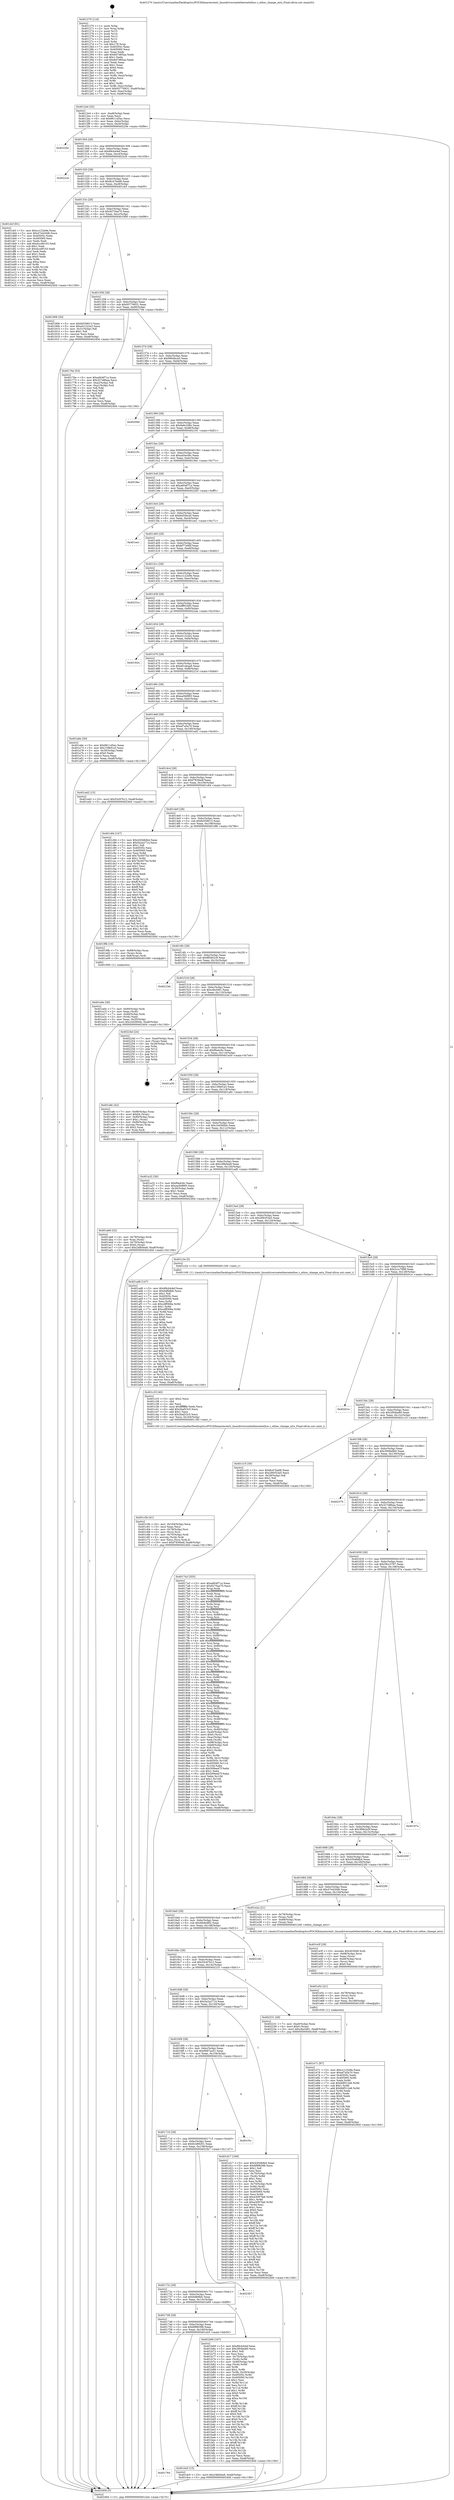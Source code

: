 digraph "0x401270" {
  label = "0x401270 (/mnt/c/Users/mathe/Desktop/tcc/POCII/binaries/extr_linuxdriversnetethernetethoc.c_ethoc_change_mtu_Final-ollvm.out::main(0))"
  labelloc = "t"
  node[shape=record]

  Entry [label="",width=0.3,height=0.3,shape=circle,fillcolor=black,style=filled]
  "0x4012e4" [label="{
     0x4012e4 [32]\l
     | [instrs]\l
     &nbsp;&nbsp;0x4012e4 \<+6\>: mov -0xa8(%rbp),%eax\l
     &nbsp;&nbsp;0x4012ea \<+2\>: mov %eax,%ecx\l
     &nbsp;&nbsp;0x4012ec \<+6\>: sub $0x8611d5ac,%ecx\l
     &nbsp;&nbsp;0x4012f2 \<+6\>: mov %eax,-0xbc(%rbp)\l
     &nbsp;&nbsp;0x4012f8 \<+6\>: mov %ecx,-0xc0(%rbp)\l
     &nbsp;&nbsp;0x4012fe \<+6\>: je 000000000040220e \<main+0xf9e\>\l
  }"]
  "0x40220e" [label="{
     0x40220e\l
  }", style=dashed]
  "0x401304" [label="{
     0x401304 [28]\l
     | [instrs]\l
     &nbsp;&nbsp;0x401304 \<+5\>: jmp 0000000000401309 \<main+0x99\>\l
     &nbsp;&nbsp;0x401309 \<+6\>: mov -0xbc(%rbp),%eax\l
     &nbsp;&nbsp;0x40130f \<+5\>: sub $0x89cb44ef,%eax\l
     &nbsp;&nbsp;0x401314 \<+6\>: mov %eax,-0xc4(%rbp)\l
     &nbsp;&nbsp;0x40131a \<+6\>: je 00000000004022cb \<main+0x105b\>\l
  }"]
  Exit [label="",width=0.3,height=0.3,shape=circle,fillcolor=black,style=filled,peripheries=2]
  "0x4022cb" [label="{
     0x4022cb\l
  }", style=dashed]
  "0x401320" [label="{
     0x401320 [28]\l
     | [instrs]\l
     &nbsp;&nbsp;0x401320 \<+5\>: jmp 0000000000401325 \<main+0xb5\>\l
     &nbsp;&nbsp;0x401325 \<+6\>: mov -0xbc(%rbp),%eax\l
     &nbsp;&nbsp;0x40132b \<+5\>: sub $0x8c47bdd6,%eax\l
     &nbsp;&nbsp;0x401330 \<+6\>: mov %eax,-0xc8(%rbp)\l
     &nbsp;&nbsp;0x401336 \<+6\>: je 0000000000401dcf \<main+0xb5f\>\l
  }"]
  "0x401e71" [label="{
     0x401e71 [97]\l
     | [instrs]\l
     &nbsp;&nbsp;0x401e71 \<+5\>: mov $0xcc122e9e,%eax\l
     &nbsp;&nbsp;0x401e76 \<+5\>: mov $0xef7a5a70,%esi\l
     &nbsp;&nbsp;0x401e7b \<+7\>: mov 0x40505c,%edx\l
     &nbsp;&nbsp;0x401e82 \<+8\>: mov 0x405060,%r8d\l
     &nbsp;&nbsp;0x401e8a \<+3\>: mov %edx,%r9d\l
     &nbsp;&nbsp;0x401e8d \<+7\>: sub $0x8df512e8,%r9d\l
     &nbsp;&nbsp;0x401e94 \<+4\>: sub $0x1,%r9d\l
     &nbsp;&nbsp;0x401e98 \<+7\>: add $0x8df512e8,%r9d\l
     &nbsp;&nbsp;0x401e9f \<+4\>: imul %r9d,%edx\l
     &nbsp;&nbsp;0x401ea3 \<+3\>: and $0x1,%edx\l
     &nbsp;&nbsp;0x401ea6 \<+3\>: cmp $0x0,%edx\l
     &nbsp;&nbsp;0x401ea9 \<+4\>: sete %r10b\l
     &nbsp;&nbsp;0x401ead \<+4\>: cmp $0xa,%r8d\l
     &nbsp;&nbsp;0x401eb1 \<+4\>: setl %r11b\l
     &nbsp;&nbsp;0x401eb5 \<+3\>: mov %r10b,%bl\l
     &nbsp;&nbsp;0x401eb8 \<+3\>: and %r11b,%bl\l
     &nbsp;&nbsp;0x401ebb \<+3\>: xor %r11b,%r10b\l
     &nbsp;&nbsp;0x401ebe \<+3\>: or %r10b,%bl\l
     &nbsp;&nbsp;0x401ec1 \<+3\>: test $0x1,%bl\l
     &nbsp;&nbsp;0x401ec4 \<+3\>: cmovne %esi,%eax\l
     &nbsp;&nbsp;0x401ec7 \<+6\>: mov %eax,-0xa8(%rbp)\l
     &nbsp;&nbsp;0x401ecd \<+5\>: jmp 000000000040240d \<main+0x119d\>\l
  }"]
  "0x401dcf" [label="{
     0x401dcf [91]\l
     | [instrs]\l
     &nbsp;&nbsp;0x401dcf \<+5\>: mov $0xcc122e9e,%eax\l
     &nbsp;&nbsp;0x401dd4 \<+5\>: mov $0x47e420db,%ecx\l
     &nbsp;&nbsp;0x401dd9 \<+7\>: mov 0x40505c,%edx\l
     &nbsp;&nbsp;0x401de0 \<+7\>: mov 0x405060,%esi\l
     &nbsp;&nbsp;0x401de7 \<+2\>: mov %edx,%edi\l
     &nbsp;&nbsp;0x401de9 \<+6\>: add $0x4ccd9103,%edi\l
     &nbsp;&nbsp;0x401def \<+3\>: sub $0x1,%edi\l
     &nbsp;&nbsp;0x401df2 \<+6\>: sub $0x4ccd9103,%edi\l
     &nbsp;&nbsp;0x401df8 \<+3\>: imul %edi,%edx\l
     &nbsp;&nbsp;0x401dfb \<+3\>: and $0x1,%edx\l
     &nbsp;&nbsp;0x401dfe \<+3\>: cmp $0x0,%edx\l
     &nbsp;&nbsp;0x401e01 \<+4\>: sete %r8b\l
     &nbsp;&nbsp;0x401e05 \<+3\>: cmp $0xa,%esi\l
     &nbsp;&nbsp;0x401e08 \<+4\>: setl %r9b\l
     &nbsp;&nbsp;0x401e0c \<+3\>: mov %r8b,%r10b\l
     &nbsp;&nbsp;0x401e0f \<+3\>: and %r9b,%r10b\l
     &nbsp;&nbsp;0x401e12 \<+3\>: xor %r9b,%r8b\l
     &nbsp;&nbsp;0x401e15 \<+3\>: or %r8b,%r10b\l
     &nbsp;&nbsp;0x401e18 \<+4\>: test $0x1,%r10b\l
     &nbsp;&nbsp;0x401e1c \<+3\>: cmovne %ecx,%eax\l
     &nbsp;&nbsp;0x401e1f \<+6\>: mov %eax,-0xa8(%rbp)\l
     &nbsp;&nbsp;0x401e25 \<+5\>: jmp 000000000040240d \<main+0x119d\>\l
  }"]
  "0x40133c" [label="{
     0x40133c [28]\l
     | [instrs]\l
     &nbsp;&nbsp;0x40133c \<+5\>: jmp 0000000000401341 \<main+0xd1\>\l
     &nbsp;&nbsp;0x401341 \<+6\>: mov -0xbc(%rbp),%eax\l
     &nbsp;&nbsp;0x401347 \<+5\>: sub $0x9270aa70,%eax\l
     &nbsp;&nbsp;0x40134c \<+6\>: mov %eax,-0xcc(%rbp)\l
     &nbsp;&nbsp;0x401352 \<+6\>: je 0000000000401906 \<main+0x696\>\l
  }"]
  "0x401e5c" [label="{
     0x401e5c [21]\l
     | [instrs]\l
     &nbsp;&nbsp;0x401e5c \<+4\>: mov -0x78(%rbp),%rcx\l
     &nbsp;&nbsp;0x401e60 \<+3\>: mov (%rcx),%rcx\l
     &nbsp;&nbsp;0x401e63 \<+3\>: mov %rcx,%rdi\l
     &nbsp;&nbsp;0x401e66 \<+6\>: mov %eax,-0x168(%rbp)\l
     &nbsp;&nbsp;0x401e6c \<+5\>: call 0000000000401030 \<free@plt\>\l
     | [calls]\l
     &nbsp;&nbsp;0x401030 \{1\} (unknown)\l
  }"]
  "0x401906" [label="{
     0x401906 [30]\l
     | [instrs]\l
     &nbsp;&nbsp;0x401906 \<+5\>: mov $0xfe559013,%eax\l
     &nbsp;&nbsp;0x40190b \<+5\>: mov $0xe41222e2,%ecx\l
     &nbsp;&nbsp;0x401910 \<+3\>: mov -0x31(%rbp),%dl\l
     &nbsp;&nbsp;0x401913 \<+3\>: test $0x1,%dl\l
     &nbsp;&nbsp;0x401916 \<+3\>: cmovne %ecx,%eax\l
     &nbsp;&nbsp;0x401919 \<+6\>: mov %eax,-0xa8(%rbp)\l
     &nbsp;&nbsp;0x40191f \<+5\>: jmp 000000000040240d \<main+0x119d\>\l
  }"]
  "0x401358" [label="{
     0x401358 [28]\l
     | [instrs]\l
     &nbsp;&nbsp;0x401358 \<+5\>: jmp 000000000040135d \<main+0xed\>\l
     &nbsp;&nbsp;0x40135d \<+6\>: mov -0xbc(%rbp),%eax\l
     &nbsp;&nbsp;0x401363 \<+5\>: sub $0x93776931,%eax\l
     &nbsp;&nbsp;0x401368 \<+6\>: mov %eax,-0xd0(%rbp)\l
     &nbsp;&nbsp;0x40136e \<+6\>: je 000000000040176e \<main+0x4fe\>\l
  }"]
  "0x401e3f" [label="{
     0x401e3f [29]\l
     | [instrs]\l
     &nbsp;&nbsp;0x401e3f \<+10\>: movabs $0x4030d6,%rdi\l
     &nbsp;&nbsp;0x401e49 \<+4\>: mov -0x68(%rbp),%rcx\l
     &nbsp;&nbsp;0x401e4d \<+2\>: mov %eax,(%rcx)\l
     &nbsp;&nbsp;0x401e4f \<+4\>: mov -0x68(%rbp),%rcx\l
     &nbsp;&nbsp;0x401e53 \<+2\>: mov (%rcx),%esi\l
     &nbsp;&nbsp;0x401e55 \<+2\>: mov $0x0,%al\l
     &nbsp;&nbsp;0x401e57 \<+5\>: call 0000000000401040 \<printf@plt\>\l
     | [calls]\l
     &nbsp;&nbsp;0x401040 \{1\} (unknown)\l
  }"]
  "0x40176e" [label="{
     0x40176e [53]\l
     | [instrs]\l
     &nbsp;&nbsp;0x40176e \<+5\>: mov $0xa604f71a,%eax\l
     &nbsp;&nbsp;0x401773 \<+5\>: mov $0x327d8baa,%ecx\l
     &nbsp;&nbsp;0x401778 \<+6\>: mov -0xa2(%rbp),%dl\l
     &nbsp;&nbsp;0x40177e \<+7\>: mov -0xa1(%rbp),%sil\l
     &nbsp;&nbsp;0x401785 \<+3\>: mov %dl,%dil\l
     &nbsp;&nbsp;0x401788 \<+3\>: and %sil,%dil\l
     &nbsp;&nbsp;0x40178b \<+3\>: xor %sil,%dl\l
     &nbsp;&nbsp;0x40178e \<+3\>: or %dl,%dil\l
     &nbsp;&nbsp;0x401791 \<+4\>: test $0x1,%dil\l
     &nbsp;&nbsp;0x401795 \<+3\>: cmovne %ecx,%eax\l
     &nbsp;&nbsp;0x401798 \<+6\>: mov %eax,-0xa8(%rbp)\l
     &nbsp;&nbsp;0x40179e \<+5\>: jmp 000000000040240d \<main+0x119d\>\l
  }"]
  "0x401374" [label="{
     0x401374 [28]\l
     | [instrs]\l
     &nbsp;&nbsp;0x401374 \<+5\>: jmp 0000000000401379 \<main+0x109\>\l
     &nbsp;&nbsp;0x401379 \<+6\>: mov -0xbc(%rbp),%eax\l
     &nbsp;&nbsp;0x40137f \<+5\>: sub $0x9804bca5,%eax\l
     &nbsp;&nbsp;0x401384 \<+6\>: mov %eax,-0xd4(%rbp)\l
     &nbsp;&nbsp;0x40138a \<+6\>: je 000000000040209d \<main+0xe2d\>\l
  }"]
  "0x40240d" [label="{
     0x40240d [5]\l
     | [instrs]\l
     &nbsp;&nbsp;0x40240d \<+5\>: jmp 00000000004012e4 \<main+0x74\>\l
  }"]
  "0x401270" [label="{
     0x401270 [116]\l
     | [instrs]\l
     &nbsp;&nbsp;0x401270 \<+1\>: push %rbp\l
     &nbsp;&nbsp;0x401271 \<+3\>: mov %rsp,%rbp\l
     &nbsp;&nbsp;0x401274 \<+2\>: push %r15\l
     &nbsp;&nbsp;0x401276 \<+2\>: push %r14\l
     &nbsp;&nbsp;0x401278 \<+2\>: push %r13\l
     &nbsp;&nbsp;0x40127a \<+2\>: push %r12\l
     &nbsp;&nbsp;0x40127c \<+1\>: push %rbx\l
     &nbsp;&nbsp;0x40127d \<+7\>: sub $0x178,%rsp\l
     &nbsp;&nbsp;0x401284 \<+7\>: mov 0x40505c,%eax\l
     &nbsp;&nbsp;0x40128b \<+7\>: mov 0x405060,%ecx\l
     &nbsp;&nbsp;0x401292 \<+2\>: mov %eax,%edx\l
     &nbsp;&nbsp;0x401294 \<+6\>: add $0x6d7d85aa,%edx\l
     &nbsp;&nbsp;0x40129a \<+3\>: sub $0x1,%edx\l
     &nbsp;&nbsp;0x40129d \<+6\>: sub $0x6d7d85aa,%edx\l
     &nbsp;&nbsp;0x4012a3 \<+3\>: imul %edx,%eax\l
     &nbsp;&nbsp;0x4012a6 \<+3\>: and $0x1,%eax\l
     &nbsp;&nbsp;0x4012a9 \<+3\>: cmp $0x0,%eax\l
     &nbsp;&nbsp;0x4012ac \<+4\>: sete %r8b\l
     &nbsp;&nbsp;0x4012b0 \<+4\>: and $0x1,%r8b\l
     &nbsp;&nbsp;0x4012b4 \<+7\>: mov %r8b,-0xa2(%rbp)\l
     &nbsp;&nbsp;0x4012bb \<+3\>: cmp $0xa,%ecx\l
     &nbsp;&nbsp;0x4012be \<+4\>: setl %r8b\l
     &nbsp;&nbsp;0x4012c2 \<+4\>: and $0x1,%r8b\l
     &nbsp;&nbsp;0x4012c6 \<+7\>: mov %r8b,-0xa1(%rbp)\l
     &nbsp;&nbsp;0x4012cd \<+10\>: movl $0x93776931,-0xa8(%rbp)\l
     &nbsp;&nbsp;0x4012d7 \<+6\>: mov %edi,-0xac(%rbp)\l
     &nbsp;&nbsp;0x4012dd \<+7\>: mov %rsi,-0xb8(%rbp)\l
  }"]
  "0x401764" [label="{
     0x401764\l
  }", style=dashed]
  "0x40209d" [label="{
     0x40209d\l
  }", style=dashed]
  "0x401390" [label="{
     0x401390 [28]\l
     | [instrs]\l
     &nbsp;&nbsp;0x401390 \<+5\>: jmp 0000000000401395 \<main+0x125\>\l
     &nbsp;&nbsp;0x401395 \<+6\>: mov -0xbc(%rbp),%eax\l
     &nbsp;&nbsp;0x40139b \<+5\>: sub $0x9a6c206c,%eax\l
     &nbsp;&nbsp;0x4013a0 \<+6\>: mov %eax,-0xd8(%rbp)\l
     &nbsp;&nbsp;0x4013a6 \<+6\>: je 0000000000402191 \<main+0xf21\>\l
  }"]
  "0x401dc0" [label="{
     0x401dc0 [15]\l
     | [instrs]\l
     &nbsp;&nbsp;0x401dc0 \<+10\>: movl $0x24fb0ea9,-0xa8(%rbp)\l
     &nbsp;&nbsp;0x401dca \<+5\>: jmp 000000000040240d \<main+0x119d\>\l
  }"]
  "0x402191" [label="{
     0x402191\l
  }", style=dashed]
  "0x4013ac" [label="{
     0x4013ac [28]\l
     | [instrs]\l
     &nbsp;&nbsp;0x4013ac \<+5\>: jmp 00000000004013b1 \<main+0x141\>\l
     &nbsp;&nbsp;0x4013b1 \<+6\>: mov -0xbc(%rbp),%eax\l
     &nbsp;&nbsp;0x4013b7 \<+5\>: sub $0xa45ecf4c,%eax\l
     &nbsp;&nbsp;0x4013bc \<+6\>: mov %eax,-0xdc(%rbp)\l
     &nbsp;&nbsp;0x4013c2 \<+6\>: je 00000000004019ec \<main+0x77c\>\l
  }"]
  "0x401c5b" [label="{
     0x401c5b [41]\l
     | [instrs]\l
     &nbsp;&nbsp;0x401c5b \<+6\>: mov -0x164(%rbp),%ecx\l
     &nbsp;&nbsp;0x401c61 \<+3\>: imul %eax,%ecx\l
     &nbsp;&nbsp;0x401c64 \<+4\>: mov -0x78(%rbp),%rsi\l
     &nbsp;&nbsp;0x401c68 \<+3\>: mov (%rsi),%rsi\l
     &nbsp;&nbsp;0x401c6b \<+4\>: mov -0x70(%rbp),%rdi\l
     &nbsp;&nbsp;0x401c6f \<+3\>: movslq (%rdi),%rdi\l
     &nbsp;&nbsp;0x401c72 \<+3\>: mov %ecx,(%rsi,%rdi,4)\l
     &nbsp;&nbsp;0x401c75 \<+10\>: movl $0xf7839a4f,-0xa8(%rbp)\l
     &nbsp;&nbsp;0x401c7f \<+5\>: jmp 000000000040240d \<main+0x119d\>\l
  }"]
  "0x4019ec" [label="{
     0x4019ec\l
  }", style=dashed]
  "0x4013c8" [label="{
     0x4013c8 [28]\l
     | [instrs]\l
     &nbsp;&nbsp;0x4013c8 \<+5\>: jmp 00000000004013cd \<main+0x15d\>\l
     &nbsp;&nbsp;0x4013cd \<+6\>: mov -0xbc(%rbp),%eax\l
     &nbsp;&nbsp;0x4013d3 \<+5\>: sub $0xa604f71a,%eax\l
     &nbsp;&nbsp;0x4013d8 \<+6\>: mov %eax,-0xe0(%rbp)\l
     &nbsp;&nbsp;0x4013de \<+6\>: je 0000000000402265 \<main+0xff5\>\l
  }"]
  "0x401c33" [label="{
     0x401c33 [40]\l
     | [instrs]\l
     &nbsp;&nbsp;0x401c33 \<+5\>: mov $0x2,%ecx\l
     &nbsp;&nbsp;0x401c38 \<+1\>: cltd\l
     &nbsp;&nbsp;0x401c39 \<+2\>: idiv %ecx\l
     &nbsp;&nbsp;0x401c3b \<+6\>: imul $0xfffffffe,%edx,%ecx\l
     &nbsp;&nbsp;0x401c41 \<+6\>: add $0x2baf23c5,%ecx\l
     &nbsp;&nbsp;0x401c47 \<+3\>: add $0x1,%ecx\l
     &nbsp;&nbsp;0x401c4a \<+6\>: sub $0x2baf23c5,%ecx\l
     &nbsp;&nbsp;0x401c50 \<+6\>: mov %ecx,-0x164(%rbp)\l
     &nbsp;&nbsp;0x401c56 \<+5\>: call 0000000000401160 \<next_i\>\l
     | [calls]\l
     &nbsp;&nbsp;0x401160 \{1\} (/mnt/c/Users/mathe/Desktop/tcc/POCII/binaries/extr_linuxdriversnetethernetethoc.c_ethoc_change_mtu_Final-ollvm.out::next_i)\l
  }"]
  "0x402265" [label="{
     0x402265\l
  }", style=dashed]
  "0x4013e4" [label="{
     0x4013e4 [28]\l
     | [instrs]\l
     &nbsp;&nbsp;0x4013e4 \<+5\>: jmp 00000000004013e9 \<main+0x179\>\l
     &nbsp;&nbsp;0x4013e9 \<+6\>: mov -0xbc(%rbp),%eax\l
     &nbsp;&nbsp;0x4013ef \<+5\>: sub $0xba55bca5,%eax\l
     &nbsp;&nbsp;0x4013f4 \<+6\>: mov %eax,-0xe4(%rbp)\l
     &nbsp;&nbsp;0x4013fa \<+6\>: je 0000000000401ee1 \<main+0xc71\>\l
  }"]
  "0x401748" [label="{
     0x401748 [28]\l
     | [instrs]\l
     &nbsp;&nbsp;0x401748 \<+5\>: jmp 000000000040174d \<main+0x4dd\>\l
     &nbsp;&nbsp;0x40174d \<+6\>: mov -0xbc(%rbp),%eax\l
     &nbsp;&nbsp;0x401753 \<+5\>: sub $0x6f9f6398,%eax\l
     &nbsp;&nbsp;0x401758 \<+6\>: mov %eax,-0x160(%rbp)\l
     &nbsp;&nbsp;0x40175e \<+6\>: je 0000000000401dc0 \<main+0xb50\>\l
  }"]
  "0x401ee1" [label="{
     0x401ee1\l
  }", style=dashed]
  "0x401400" [label="{
     0x401400 [28]\l
     | [instrs]\l
     &nbsp;&nbsp;0x401400 \<+5\>: jmp 0000000000401405 \<main+0x195\>\l
     &nbsp;&nbsp;0x401405 \<+6\>: mov -0xbc(%rbp),%eax\l
     &nbsp;&nbsp;0x40140b \<+5\>: sub $0xbf77e60f,%eax\l
     &nbsp;&nbsp;0x401410 \<+6\>: mov %eax,-0xe8(%rbp)\l
     &nbsp;&nbsp;0x401416 \<+6\>: je 0000000000402042 \<main+0xdd2\>\l
  }"]
  "0x401b69" [label="{
     0x401b69 [167]\l
     | [instrs]\l
     &nbsp;&nbsp;0x401b69 \<+5\>: mov $0x89cb44ef,%eax\l
     &nbsp;&nbsp;0x401b6e \<+5\>: mov $0x2f04be80,%ecx\l
     &nbsp;&nbsp;0x401b73 \<+2\>: mov $0x1,%dl\l
     &nbsp;&nbsp;0x401b75 \<+2\>: xor %esi,%esi\l
     &nbsp;&nbsp;0x401b77 \<+4\>: mov -0x70(%rbp),%rdi\l
     &nbsp;&nbsp;0x401b7b \<+3\>: mov (%rdi),%r8d\l
     &nbsp;&nbsp;0x401b7e \<+4\>: mov -0x80(%rbp),%rdi\l
     &nbsp;&nbsp;0x401b82 \<+3\>: cmp (%rdi),%r8d\l
     &nbsp;&nbsp;0x401b85 \<+4\>: setl %r9b\l
     &nbsp;&nbsp;0x401b89 \<+4\>: and $0x1,%r9b\l
     &nbsp;&nbsp;0x401b8d \<+4\>: mov %r9b,-0x29(%rbp)\l
     &nbsp;&nbsp;0x401b91 \<+8\>: mov 0x40505c,%r8d\l
     &nbsp;&nbsp;0x401b99 \<+8\>: mov 0x405060,%r10d\l
     &nbsp;&nbsp;0x401ba1 \<+3\>: sub $0x1,%esi\l
     &nbsp;&nbsp;0x401ba4 \<+3\>: mov %r8d,%r11d\l
     &nbsp;&nbsp;0x401ba7 \<+3\>: add %esi,%r11d\l
     &nbsp;&nbsp;0x401baa \<+4\>: imul %r11d,%r8d\l
     &nbsp;&nbsp;0x401bae \<+4\>: and $0x1,%r8d\l
     &nbsp;&nbsp;0x401bb2 \<+4\>: cmp $0x0,%r8d\l
     &nbsp;&nbsp;0x401bb6 \<+4\>: sete %r9b\l
     &nbsp;&nbsp;0x401bba \<+4\>: cmp $0xa,%r10d\l
     &nbsp;&nbsp;0x401bbe \<+3\>: setl %bl\l
     &nbsp;&nbsp;0x401bc1 \<+3\>: mov %r9b,%r14b\l
     &nbsp;&nbsp;0x401bc4 \<+4\>: xor $0xff,%r14b\l
     &nbsp;&nbsp;0x401bc8 \<+3\>: mov %bl,%r15b\l
     &nbsp;&nbsp;0x401bcb \<+4\>: xor $0xff,%r15b\l
     &nbsp;&nbsp;0x401bcf \<+3\>: xor $0x0,%dl\l
     &nbsp;&nbsp;0x401bd2 \<+3\>: mov %r14b,%r12b\l
     &nbsp;&nbsp;0x401bd5 \<+4\>: and $0x0,%r12b\l
     &nbsp;&nbsp;0x401bd9 \<+3\>: and %dl,%r9b\l
     &nbsp;&nbsp;0x401bdc \<+3\>: mov %r15b,%r13b\l
     &nbsp;&nbsp;0x401bdf \<+4\>: and $0x0,%r13b\l
     &nbsp;&nbsp;0x401be3 \<+2\>: and %dl,%bl\l
     &nbsp;&nbsp;0x401be5 \<+3\>: or %r9b,%r12b\l
     &nbsp;&nbsp;0x401be8 \<+3\>: or %bl,%r13b\l
     &nbsp;&nbsp;0x401beb \<+3\>: xor %r13b,%r12b\l
     &nbsp;&nbsp;0x401bee \<+3\>: or %r15b,%r14b\l
     &nbsp;&nbsp;0x401bf1 \<+4\>: xor $0xff,%r14b\l
     &nbsp;&nbsp;0x401bf5 \<+3\>: or $0x0,%dl\l
     &nbsp;&nbsp;0x401bf8 \<+3\>: and %dl,%r14b\l
     &nbsp;&nbsp;0x401bfb \<+3\>: or %r14b,%r12b\l
     &nbsp;&nbsp;0x401bfe \<+4\>: test $0x1,%r12b\l
     &nbsp;&nbsp;0x401c02 \<+3\>: cmovne %ecx,%eax\l
     &nbsp;&nbsp;0x401c05 \<+6\>: mov %eax,-0xa8(%rbp)\l
     &nbsp;&nbsp;0x401c0b \<+5\>: jmp 000000000040240d \<main+0x119d\>\l
  }"]
  "0x402042" [label="{
     0x402042\l
  }", style=dashed]
  "0x40141c" [label="{
     0x40141c [28]\l
     | [instrs]\l
     &nbsp;&nbsp;0x40141c \<+5\>: jmp 0000000000401421 \<main+0x1b1\>\l
     &nbsp;&nbsp;0x401421 \<+6\>: mov -0xbc(%rbp),%eax\l
     &nbsp;&nbsp;0x401427 \<+5\>: sub $0xcc122e9e,%eax\l
     &nbsp;&nbsp;0x40142c \<+6\>: mov %eax,-0xec(%rbp)\l
     &nbsp;&nbsp;0x401432 \<+6\>: je 000000000040231a \<main+0x10aa\>\l
  }"]
  "0x40172c" [label="{
     0x40172c [28]\l
     | [instrs]\l
     &nbsp;&nbsp;0x40172c \<+5\>: jmp 0000000000401731 \<main+0x4c1\>\l
     &nbsp;&nbsp;0x401731 \<+6\>: mov -0xbc(%rbp),%eax\l
     &nbsp;&nbsp;0x401737 \<+5\>: sub $0x6dfbfbfc,%eax\l
     &nbsp;&nbsp;0x40173c \<+6\>: mov %eax,-0x15c(%rbp)\l
     &nbsp;&nbsp;0x401742 \<+6\>: je 0000000000401b69 \<main+0x8f9\>\l
  }"]
  "0x40231a" [label="{
     0x40231a\l
  }", style=dashed]
  "0x401438" [label="{
     0x401438 [28]\l
     | [instrs]\l
     &nbsp;&nbsp;0x401438 \<+5\>: jmp 000000000040143d \<main+0x1cd\>\l
     &nbsp;&nbsp;0x40143d \<+6\>: mov -0xbc(%rbp),%eax\l
     &nbsp;&nbsp;0x401443 \<+5\>: sub $0xdff91600,%eax\l
     &nbsp;&nbsp;0x401448 \<+6\>: mov %eax,-0xf0(%rbp)\l
     &nbsp;&nbsp;0x40144e \<+6\>: je 00000000004022aa \<main+0x103a\>\l
  }"]
  "0x4023b7" [label="{
     0x4023b7\l
  }", style=dashed]
  "0x4022aa" [label="{
     0x4022aa\l
  }", style=dashed]
  "0x401454" [label="{
     0x401454 [28]\l
     | [instrs]\l
     &nbsp;&nbsp;0x401454 \<+5\>: jmp 0000000000401459 \<main+0x1e9\>\l
     &nbsp;&nbsp;0x401459 \<+6\>: mov -0xbc(%rbp),%eax\l
     &nbsp;&nbsp;0x40145f \<+5\>: sub $0xe41222e2,%eax\l
     &nbsp;&nbsp;0x401464 \<+6\>: mov %eax,-0xf4(%rbp)\l
     &nbsp;&nbsp;0x40146a \<+6\>: je 0000000000401924 \<main+0x6b4\>\l
  }"]
  "0x401710" [label="{
     0x401710 [28]\l
     | [instrs]\l
     &nbsp;&nbsp;0x401710 \<+5\>: jmp 0000000000401715 \<main+0x4a5\>\l
     &nbsp;&nbsp;0x401715 \<+6\>: mov -0xbc(%rbp),%eax\l
     &nbsp;&nbsp;0x40171b \<+5\>: sub $0x6c489201,%eax\l
     &nbsp;&nbsp;0x401720 \<+6\>: mov %eax,-0x158(%rbp)\l
     &nbsp;&nbsp;0x401726 \<+6\>: je 00000000004023b7 \<main+0x1147\>\l
  }"]
  "0x401924" [label="{
     0x401924\l
  }", style=dashed]
  "0x401470" [label="{
     0x401470 [28]\l
     | [instrs]\l
     &nbsp;&nbsp;0x401470 \<+5\>: jmp 0000000000401475 \<main+0x205\>\l
     &nbsp;&nbsp;0x401475 \<+6\>: mov -0xbc(%rbp),%eax\l
     &nbsp;&nbsp;0x40147b \<+5\>: sub $0xe61deaa6,%eax\l
     &nbsp;&nbsp;0x401480 \<+6\>: mov %eax,-0xf8(%rbp)\l
     &nbsp;&nbsp;0x401486 \<+6\>: je 000000000040221d \<main+0xfad\>\l
  }"]
  "0x401f3c" [label="{
     0x401f3c\l
  }", style=dashed]
  "0x40221d" [label="{
     0x40221d\l
  }", style=dashed]
  "0x40148c" [label="{
     0x40148c [28]\l
     | [instrs]\l
     &nbsp;&nbsp;0x40148c \<+5\>: jmp 0000000000401491 \<main+0x221\>\l
     &nbsp;&nbsp;0x401491 \<+6\>: mov -0xbc(%rbp),%eax\l
     &nbsp;&nbsp;0x401497 \<+5\>: sub $0xea5bf965,%eax\l
     &nbsp;&nbsp;0x40149c \<+6\>: mov %eax,-0xfc(%rbp)\l
     &nbsp;&nbsp;0x4014a2 \<+6\>: je 0000000000401a6e \<main+0x7fe\>\l
  }"]
  "0x4016f4" [label="{
     0x4016f4 [28]\l
     | [instrs]\l
     &nbsp;&nbsp;0x4016f4 \<+5\>: jmp 00000000004016f9 \<main+0x489\>\l
     &nbsp;&nbsp;0x4016f9 \<+6\>: mov -0xbc(%rbp),%eax\l
     &nbsp;&nbsp;0x4016ff \<+5\>: sub $0x6687ac01,%eax\l
     &nbsp;&nbsp;0x401704 \<+6\>: mov %eax,-0x154(%rbp)\l
     &nbsp;&nbsp;0x40170a \<+6\>: je 0000000000401f3c \<main+0xccc\>\l
  }"]
  "0x401a6e" [label="{
     0x401a6e [30]\l
     | [instrs]\l
     &nbsp;&nbsp;0x401a6e \<+5\>: mov $0x8611d5ac,%eax\l
     &nbsp;&nbsp;0x401a73 \<+5\>: mov $0x159bf1a3,%ecx\l
     &nbsp;&nbsp;0x401a78 \<+3\>: mov -0x30(%rbp),%edx\l
     &nbsp;&nbsp;0x401a7b \<+3\>: cmp $0x0,%edx\l
     &nbsp;&nbsp;0x401a7e \<+3\>: cmove %ecx,%eax\l
     &nbsp;&nbsp;0x401a81 \<+6\>: mov %eax,-0xa8(%rbp)\l
     &nbsp;&nbsp;0x401a87 \<+5\>: jmp 000000000040240d \<main+0x119d\>\l
  }"]
  "0x4014a8" [label="{
     0x4014a8 [28]\l
     | [instrs]\l
     &nbsp;&nbsp;0x4014a8 \<+5\>: jmp 00000000004014ad \<main+0x23d\>\l
     &nbsp;&nbsp;0x4014ad \<+6\>: mov -0xbc(%rbp),%eax\l
     &nbsp;&nbsp;0x4014b3 \<+5\>: sub $0xef7a5a70,%eax\l
     &nbsp;&nbsp;0x4014b8 \<+6\>: mov %eax,-0x100(%rbp)\l
     &nbsp;&nbsp;0x4014be \<+6\>: je 0000000000401ed2 \<main+0xc62\>\l
  }"]
  "0x401d17" [label="{
     0x401d17 [169]\l
     | [instrs]\l
     &nbsp;&nbsp;0x401d17 \<+5\>: mov $0x43048db4,%eax\l
     &nbsp;&nbsp;0x401d1c \<+5\>: mov $0x6f9f6398,%ecx\l
     &nbsp;&nbsp;0x401d21 \<+2\>: mov $0x1,%dl\l
     &nbsp;&nbsp;0x401d23 \<+2\>: xor %esi,%esi\l
     &nbsp;&nbsp;0x401d25 \<+4\>: mov -0x70(%rbp),%rdi\l
     &nbsp;&nbsp;0x401d29 \<+3\>: mov (%rdi),%r8d\l
     &nbsp;&nbsp;0x401d2c \<+3\>: sub $0x1,%esi\l
     &nbsp;&nbsp;0x401d2f \<+3\>: sub %esi,%r8d\l
     &nbsp;&nbsp;0x401d32 \<+4\>: mov -0x70(%rbp),%rdi\l
     &nbsp;&nbsp;0x401d36 \<+3\>: mov %r8d,(%rdi)\l
     &nbsp;&nbsp;0x401d39 \<+7\>: mov 0x40505c,%esi\l
     &nbsp;&nbsp;0x401d40 \<+8\>: mov 0x405060,%r8d\l
     &nbsp;&nbsp;0x401d48 \<+3\>: mov %esi,%r9d\l
     &nbsp;&nbsp;0x401d4b \<+7\>: add $0xe3097fa6,%r9d\l
     &nbsp;&nbsp;0x401d52 \<+4\>: sub $0x1,%r9d\l
     &nbsp;&nbsp;0x401d56 \<+7\>: sub $0xe3097fa6,%r9d\l
     &nbsp;&nbsp;0x401d5d \<+4\>: imul %r9d,%esi\l
     &nbsp;&nbsp;0x401d61 \<+3\>: and $0x1,%esi\l
     &nbsp;&nbsp;0x401d64 \<+3\>: cmp $0x0,%esi\l
     &nbsp;&nbsp;0x401d67 \<+4\>: sete %r10b\l
     &nbsp;&nbsp;0x401d6b \<+4\>: cmp $0xa,%r8d\l
     &nbsp;&nbsp;0x401d6f \<+4\>: setl %r11b\l
     &nbsp;&nbsp;0x401d73 \<+3\>: mov %r10b,%bl\l
     &nbsp;&nbsp;0x401d76 \<+3\>: xor $0xff,%bl\l
     &nbsp;&nbsp;0x401d79 \<+3\>: mov %r11b,%r14b\l
     &nbsp;&nbsp;0x401d7c \<+4\>: xor $0xff,%r14b\l
     &nbsp;&nbsp;0x401d80 \<+3\>: xor $0x1,%dl\l
     &nbsp;&nbsp;0x401d83 \<+3\>: mov %bl,%r15b\l
     &nbsp;&nbsp;0x401d86 \<+4\>: and $0xff,%r15b\l
     &nbsp;&nbsp;0x401d8a \<+3\>: and %dl,%r10b\l
     &nbsp;&nbsp;0x401d8d \<+3\>: mov %r14b,%r12b\l
     &nbsp;&nbsp;0x401d90 \<+4\>: and $0xff,%r12b\l
     &nbsp;&nbsp;0x401d94 \<+3\>: and %dl,%r11b\l
     &nbsp;&nbsp;0x401d97 \<+3\>: or %r10b,%r15b\l
     &nbsp;&nbsp;0x401d9a \<+3\>: or %r11b,%r12b\l
     &nbsp;&nbsp;0x401d9d \<+3\>: xor %r12b,%r15b\l
     &nbsp;&nbsp;0x401da0 \<+3\>: or %r14b,%bl\l
     &nbsp;&nbsp;0x401da3 \<+3\>: xor $0xff,%bl\l
     &nbsp;&nbsp;0x401da6 \<+3\>: or $0x1,%dl\l
     &nbsp;&nbsp;0x401da9 \<+2\>: and %dl,%bl\l
     &nbsp;&nbsp;0x401dab \<+3\>: or %bl,%r15b\l
     &nbsp;&nbsp;0x401dae \<+4\>: test $0x1,%r15b\l
     &nbsp;&nbsp;0x401db2 \<+3\>: cmovne %ecx,%eax\l
     &nbsp;&nbsp;0x401db5 \<+6\>: mov %eax,-0xa8(%rbp)\l
     &nbsp;&nbsp;0x401dbb \<+5\>: jmp 000000000040240d \<main+0x119d\>\l
  }"]
  "0x401ed2" [label="{
     0x401ed2 [15]\l
     | [instrs]\l
     &nbsp;&nbsp;0x401ed2 \<+10\>: movl $0x55c97b12,-0xa8(%rbp)\l
     &nbsp;&nbsp;0x401edc \<+5\>: jmp 000000000040240d \<main+0x119d\>\l
  }"]
  "0x4014c4" [label="{
     0x4014c4 [28]\l
     | [instrs]\l
     &nbsp;&nbsp;0x4014c4 \<+5\>: jmp 00000000004014c9 \<main+0x259\>\l
     &nbsp;&nbsp;0x4014c9 \<+6\>: mov -0xbc(%rbp),%eax\l
     &nbsp;&nbsp;0x4014cf \<+5\>: sub $0xf7839a4f,%eax\l
     &nbsp;&nbsp;0x4014d4 \<+6\>: mov %eax,-0x104(%rbp)\l
     &nbsp;&nbsp;0x4014da \<+6\>: je 0000000000401c84 \<main+0xa14\>\l
  }"]
  "0x4016d8" [label="{
     0x4016d8 [28]\l
     | [instrs]\l
     &nbsp;&nbsp;0x4016d8 \<+5\>: jmp 00000000004016dd \<main+0x46d\>\l
     &nbsp;&nbsp;0x4016dd \<+6\>: mov -0xbc(%rbp),%eax\l
     &nbsp;&nbsp;0x4016e3 \<+5\>: sub $0x5a2a2714,%eax\l
     &nbsp;&nbsp;0x4016e8 \<+6\>: mov %eax,-0x150(%rbp)\l
     &nbsp;&nbsp;0x4016ee \<+6\>: je 0000000000401d17 \<main+0xaa7\>\l
  }"]
  "0x401c84" [label="{
     0x401c84 [147]\l
     | [instrs]\l
     &nbsp;&nbsp;0x401c84 \<+5\>: mov $0x43048db4,%eax\l
     &nbsp;&nbsp;0x401c89 \<+5\>: mov $0x5a2a2714,%ecx\l
     &nbsp;&nbsp;0x401c8e \<+2\>: mov $0x1,%dl\l
     &nbsp;&nbsp;0x401c90 \<+7\>: mov 0x40505c,%esi\l
     &nbsp;&nbsp;0x401c97 \<+7\>: mov 0x405060,%edi\l
     &nbsp;&nbsp;0x401c9e \<+3\>: mov %esi,%r8d\l
     &nbsp;&nbsp;0x401ca1 \<+7\>: add $0x7bc0075d,%r8d\l
     &nbsp;&nbsp;0x401ca8 \<+4\>: sub $0x1,%r8d\l
     &nbsp;&nbsp;0x401cac \<+7\>: sub $0x7bc0075d,%r8d\l
     &nbsp;&nbsp;0x401cb3 \<+4\>: imul %r8d,%esi\l
     &nbsp;&nbsp;0x401cb7 \<+3\>: and $0x1,%esi\l
     &nbsp;&nbsp;0x401cba \<+3\>: cmp $0x0,%esi\l
     &nbsp;&nbsp;0x401cbd \<+4\>: sete %r9b\l
     &nbsp;&nbsp;0x401cc1 \<+3\>: cmp $0xa,%edi\l
     &nbsp;&nbsp;0x401cc4 \<+4\>: setl %r10b\l
     &nbsp;&nbsp;0x401cc8 \<+3\>: mov %r9b,%r11b\l
     &nbsp;&nbsp;0x401ccb \<+4\>: xor $0xff,%r11b\l
     &nbsp;&nbsp;0x401ccf \<+3\>: mov %r10b,%bl\l
     &nbsp;&nbsp;0x401cd2 \<+3\>: xor $0xff,%bl\l
     &nbsp;&nbsp;0x401cd5 \<+3\>: xor $0x0,%dl\l
     &nbsp;&nbsp;0x401cd8 \<+3\>: mov %r11b,%r14b\l
     &nbsp;&nbsp;0x401cdb \<+4\>: and $0x0,%r14b\l
     &nbsp;&nbsp;0x401cdf \<+3\>: and %dl,%r9b\l
     &nbsp;&nbsp;0x401ce2 \<+3\>: mov %bl,%r15b\l
     &nbsp;&nbsp;0x401ce5 \<+4\>: and $0x0,%r15b\l
     &nbsp;&nbsp;0x401ce9 \<+3\>: and %dl,%r10b\l
     &nbsp;&nbsp;0x401cec \<+3\>: or %r9b,%r14b\l
     &nbsp;&nbsp;0x401cef \<+3\>: or %r10b,%r15b\l
     &nbsp;&nbsp;0x401cf2 \<+3\>: xor %r15b,%r14b\l
     &nbsp;&nbsp;0x401cf5 \<+3\>: or %bl,%r11b\l
     &nbsp;&nbsp;0x401cf8 \<+4\>: xor $0xff,%r11b\l
     &nbsp;&nbsp;0x401cfc \<+3\>: or $0x0,%dl\l
     &nbsp;&nbsp;0x401cff \<+3\>: and %dl,%r11b\l
     &nbsp;&nbsp;0x401d02 \<+3\>: or %r11b,%r14b\l
     &nbsp;&nbsp;0x401d05 \<+4\>: test $0x1,%r14b\l
     &nbsp;&nbsp;0x401d09 \<+3\>: cmovne %ecx,%eax\l
     &nbsp;&nbsp;0x401d0c \<+6\>: mov %eax,-0xa8(%rbp)\l
     &nbsp;&nbsp;0x401d12 \<+5\>: jmp 000000000040240d \<main+0x119d\>\l
  }"]
  "0x4014e0" [label="{
     0x4014e0 [28]\l
     | [instrs]\l
     &nbsp;&nbsp;0x4014e0 \<+5\>: jmp 00000000004014e5 \<main+0x275\>\l
     &nbsp;&nbsp;0x4014e5 \<+6\>: mov -0xbc(%rbp),%eax\l
     &nbsp;&nbsp;0x4014eb \<+5\>: sub $0xfe559013,%eax\l
     &nbsp;&nbsp;0x4014f0 \<+6\>: mov %eax,-0x108(%rbp)\l
     &nbsp;&nbsp;0x4014f6 \<+6\>: je 00000000004019fb \<main+0x78b\>\l
  }"]
  "0x402231" [label="{
     0x402231 [28]\l
     | [instrs]\l
     &nbsp;&nbsp;0x402231 \<+7\>: mov -0xa0(%rbp),%rax\l
     &nbsp;&nbsp;0x402238 \<+6\>: movl $0x0,(%rax)\l
     &nbsp;&nbsp;0x40223e \<+10\>: movl $0xc8a3481,-0xa8(%rbp)\l
     &nbsp;&nbsp;0x402248 \<+5\>: jmp 000000000040240d \<main+0x119d\>\l
  }"]
  "0x4019fb" [label="{
     0x4019fb [19]\l
     | [instrs]\l
     &nbsp;&nbsp;0x4019fb \<+7\>: mov -0x98(%rbp),%rax\l
     &nbsp;&nbsp;0x401a02 \<+3\>: mov (%rax),%rax\l
     &nbsp;&nbsp;0x401a05 \<+4\>: mov 0x8(%rax),%rdi\l
     &nbsp;&nbsp;0x401a09 \<+5\>: call 0000000000401060 \<atoi@plt\>\l
     | [calls]\l
     &nbsp;&nbsp;0x401060 \{1\} (unknown)\l
  }"]
  "0x4014fc" [label="{
     0x4014fc [28]\l
     | [instrs]\l
     &nbsp;&nbsp;0x4014fc \<+5\>: jmp 0000000000401501 \<main+0x291\>\l
     &nbsp;&nbsp;0x401501 \<+6\>: mov -0xbc(%rbp),%eax\l
     &nbsp;&nbsp;0x401507 \<+5\>: sub $0xff5d02c9,%eax\l
     &nbsp;&nbsp;0x40150c \<+6\>: mov %eax,-0x10c(%rbp)\l
     &nbsp;&nbsp;0x401512 \<+6\>: je 00000000004021bb \<main+0xf4b\>\l
  }"]
  "0x4016bc" [label="{
     0x4016bc [28]\l
     | [instrs]\l
     &nbsp;&nbsp;0x4016bc \<+5\>: jmp 00000000004016c1 \<main+0x451\>\l
     &nbsp;&nbsp;0x4016c1 \<+6\>: mov -0xbc(%rbp),%eax\l
     &nbsp;&nbsp;0x4016c7 \<+5\>: sub $0x55c97b12,%eax\l
     &nbsp;&nbsp;0x4016cc \<+6\>: mov %eax,-0x14c(%rbp)\l
     &nbsp;&nbsp;0x4016d2 \<+6\>: je 0000000000402231 \<main+0xfc1\>\l
  }"]
  "0x4021bb" [label="{
     0x4021bb\l
  }", style=dashed]
  "0x401518" [label="{
     0x401518 [28]\l
     | [instrs]\l
     &nbsp;&nbsp;0x401518 \<+5\>: jmp 000000000040151d \<main+0x2ad\>\l
     &nbsp;&nbsp;0x40151d \<+6\>: mov -0xbc(%rbp),%eax\l
     &nbsp;&nbsp;0x401523 \<+5\>: sub $0xc8a3481,%eax\l
     &nbsp;&nbsp;0x401528 \<+6\>: mov %eax,-0x110(%rbp)\l
     &nbsp;&nbsp;0x40152e \<+6\>: je 000000000040224d \<main+0xfdd\>\l
  }"]
  "0x402182" [label="{
     0x402182\l
  }", style=dashed]
  "0x40224d" [label="{
     0x40224d [24]\l
     | [instrs]\l
     &nbsp;&nbsp;0x40224d \<+7\>: mov -0xa0(%rbp),%rax\l
     &nbsp;&nbsp;0x402254 \<+2\>: mov (%rax),%eax\l
     &nbsp;&nbsp;0x402256 \<+4\>: lea -0x28(%rbp),%rsp\l
     &nbsp;&nbsp;0x40225a \<+1\>: pop %rbx\l
     &nbsp;&nbsp;0x40225b \<+2\>: pop %r12\l
     &nbsp;&nbsp;0x40225d \<+2\>: pop %r13\l
     &nbsp;&nbsp;0x40225f \<+2\>: pop %r14\l
     &nbsp;&nbsp;0x402261 \<+2\>: pop %r15\l
     &nbsp;&nbsp;0x402263 \<+1\>: pop %rbp\l
     &nbsp;&nbsp;0x402264 \<+1\>: ret\l
  }"]
  "0x401534" [label="{
     0x401534 [28]\l
     | [instrs]\l
     &nbsp;&nbsp;0x401534 \<+5\>: jmp 0000000000401539 \<main+0x2c9\>\l
     &nbsp;&nbsp;0x401539 \<+6\>: mov -0xbc(%rbp),%eax\l
     &nbsp;&nbsp;0x40153f \<+5\>: sub $0xf9a4c6c,%eax\l
     &nbsp;&nbsp;0x401544 \<+6\>: mov %eax,-0x114(%rbp)\l
     &nbsp;&nbsp;0x40154a \<+6\>: je 0000000000401a50 \<main+0x7e0\>\l
  }"]
  "0x4016a0" [label="{
     0x4016a0 [28]\l
     | [instrs]\l
     &nbsp;&nbsp;0x4016a0 \<+5\>: jmp 00000000004016a5 \<main+0x435\>\l
     &nbsp;&nbsp;0x4016a5 \<+6\>: mov -0xbc(%rbp),%eax\l
     &nbsp;&nbsp;0x4016ab \<+5\>: sub $0x4fe9a882,%eax\l
     &nbsp;&nbsp;0x4016b0 \<+6\>: mov %eax,-0x148(%rbp)\l
     &nbsp;&nbsp;0x4016b6 \<+6\>: je 0000000000402182 \<main+0xf12\>\l
  }"]
  "0x401a50" [label="{
     0x401a50\l
  }", style=dashed]
  "0x401550" [label="{
     0x401550 [28]\l
     | [instrs]\l
     &nbsp;&nbsp;0x401550 \<+5\>: jmp 0000000000401555 \<main+0x2e5\>\l
     &nbsp;&nbsp;0x401555 \<+6\>: mov -0xbc(%rbp),%eax\l
     &nbsp;&nbsp;0x40155b \<+5\>: sub $0x159bf1a3,%eax\l
     &nbsp;&nbsp;0x401560 \<+6\>: mov %eax,-0x118(%rbp)\l
     &nbsp;&nbsp;0x401566 \<+6\>: je 0000000000401a8c \<main+0x81c\>\l
  }"]
  "0x401e2a" [label="{
     0x401e2a [21]\l
     | [instrs]\l
     &nbsp;&nbsp;0x401e2a \<+4\>: mov -0x78(%rbp),%rax\l
     &nbsp;&nbsp;0x401e2e \<+3\>: mov (%rax),%rdi\l
     &nbsp;&nbsp;0x401e31 \<+7\>: mov -0x88(%rbp),%rax\l
     &nbsp;&nbsp;0x401e38 \<+2\>: mov (%rax),%esi\l
     &nbsp;&nbsp;0x401e3a \<+5\>: call 0000000000401240 \<ethoc_change_mtu\>\l
     | [calls]\l
     &nbsp;&nbsp;0x401240 \{1\} (/mnt/c/Users/mathe/Desktop/tcc/POCII/binaries/extr_linuxdriversnetethernetethoc.c_ethoc_change_mtu_Final-ollvm.out::ethoc_change_mtu)\l
  }"]
  "0x401a8c" [label="{
     0x401a8c [42]\l
     | [instrs]\l
     &nbsp;&nbsp;0x401a8c \<+7\>: mov -0x88(%rbp),%rax\l
     &nbsp;&nbsp;0x401a93 \<+6\>: movl $0x64,(%rax)\l
     &nbsp;&nbsp;0x401a99 \<+4\>: mov -0x80(%rbp),%rax\l
     &nbsp;&nbsp;0x401a9d \<+6\>: movl $0x1,(%rax)\l
     &nbsp;&nbsp;0x401aa3 \<+4\>: mov -0x80(%rbp),%rax\l
     &nbsp;&nbsp;0x401aa7 \<+3\>: movslq (%rax),%rax\l
     &nbsp;&nbsp;0x401aaa \<+4\>: shl $0x2,%rax\l
     &nbsp;&nbsp;0x401aae \<+3\>: mov %rax,%rdi\l
     &nbsp;&nbsp;0x401ab1 \<+5\>: call 0000000000401050 \<malloc@plt\>\l
     | [calls]\l
     &nbsp;&nbsp;0x401050 \{1\} (unknown)\l
  }"]
  "0x40156c" [label="{
     0x40156c [28]\l
     | [instrs]\l
     &nbsp;&nbsp;0x40156c \<+5\>: jmp 0000000000401571 \<main+0x301\>\l
     &nbsp;&nbsp;0x401571 \<+6\>: mov -0xbc(%rbp),%eax\l
     &nbsp;&nbsp;0x401577 \<+5\>: sub $0x1b4560dc,%eax\l
     &nbsp;&nbsp;0x40157c \<+6\>: mov %eax,-0x11c(%rbp)\l
     &nbsp;&nbsp;0x401582 \<+6\>: je 0000000000401a32 \<main+0x7c2\>\l
  }"]
  "0x401684" [label="{
     0x401684 [28]\l
     | [instrs]\l
     &nbsp;&nbsp;0x401684 \<+5\>: jmp 0000000000401689 \<main+0x419\>\l
     &nbsp;&nbsp;0x401689 \<+6\>: mov -0xbc(%rbp),%eax\l
     &nbsp;&nbsp;0x40168f \<+5\>: sub $0x47e420db,%eax\l
     &nbsp;&nbsp;0x401694 \<+6\>: mov %eax,-0x144(%rbp)\l
     &nbsp;&nbsp;0x40169a \<+6\>: je 0000000000401e2a \<main+0xbba\>\l
  }"]
  "0x401a32" [label="{
     0x401a32 [30]\l
     | [instrs]\l
     &nbsp;&nbsp;0x401a32 \<+5\>: mov $0xf9a4c6c,%eax\l
     &nbsp;&nbsp;0x401a37 \<+5\>: mov $0xea5bf965,%ecx\l
     &nbsp;&nbsp;0x401a3c \<+3\>: mov -0x30(%rbp),%edx\l
     &nbsp;&nbsp;0x401a3f \<+3\>: cmp $0x1,%edx\l
     &nbsp;&nbsp;0x401a42 \<+3\>: cmovl %ecx,%eax\l
     &nbsp;&nbsp;0x401a45 \<+6\>: mov %eax,-0xa8(%rbp)\l
     &nbsp;&nbsp;0x401a4b \<+5\>: jmp 000000000040240d \<main+0x119d\>\l
  }"]
  "0x401588" [label="{
     0x401588 [28]\l
     | [instrs]\l
     &nbsp;&nbsp;0x401588 \<+5\>: jmp 000000000040158d \<main+0x31d\>\l
     &nbsp;&nbsp;0x40158d \<+6\>: mov -0xbc(%rbp),%eax\l
     &nbsp;&nbsp;0x401593 \<+5\>: sub $0x24fb0ea9,%eax\l
     &nbsp;&nbsp;0x401598 \<+6\>: mov %eax,-0x120(%rbp)\l
     &nbsp;&nbsp;0x40159e \<+6\>: je 0000000000401ad6 \<main+0x866\>\l
  }"]
  "0x4022f0" [label="{
     0x4022f0\l
  }", style=dashed]
  "0x401ad6" [label="{
     0x401ad6 [147]\l
     | [instrs]\l
     &nbsp;&nbsp;0x401ad6 \<+5\>: mov $0x89cb44ef,%eax\l
     &nbsp;&nbsp;0x401adb \<+5\>: mov $0x6dfbfbfc,%ecx\l
     &nbsp;&nbsp;0x401ae0 \<+2\>: mov $0x1,%dl\l
     &nbsp;&nbsp;0x401ae2 \<+7\>: mov 0x40505c,%esi\l
     &nbsp;&nbsp;0x401ae9 \<+7\>: mov 0x405060,%edi\l
     &nbsp;&nbsp;0x401af0 \<+3\>: mov %esi,%r8d\l
     &nbsp;&nbsp;0x401af3 \<+7\>: sub $0xcdff368a,%r8d\l
     &nbsp;&nbsp;0x401afa \<+4\>: sub $0x1,%r8d\l
     &nbsp;&nbsp;0x401afe \<+7\>: add $0xcdff368a,%r8d\l
     &nbsp;&nbsp;0x401b05 \<+4\>: imul %r8d,%esi\l
     &nbsp;&nbsp;0x401b09 \<+3\>: and $0x1,%esi\l
     &nbsp;&nbsp;0x401b0c \<+3\>: cmp $0x0,%esi\l
     &nbsp;&nbsp;0x401b0f \<+4\>: sete %r9b\l
     &nbsp;&nbsp;0x401b13 \<+3\>: cmp $0xa,%edi\l
     &nbsp;&nbsp;0x401b16 \<+4\>: setl %r10b\l
     &nbsp;&nbsp;0x401b1a \<+3\>: mov %r9b,%r11b\l
     &nbsp;&nbsp;0x401b1d \<+4\>: xor $0xff,%r11b\l
     &nbsp;&nbsp;0x401b21 \<+3\>: mov %r10b,%bl\l
     &nbsp;&nbsp;0x401b24 \<+3\>: xor $0xff,%bl\l
     &nbsp;&nbsp;0x401b27 \<+3\>: xor $0x0,%dl\l
     &nbsp;&nbsp;0x401b2a \<+3\>: mov %r11b,%r14b\l
     &nbsp;&nbsp;0x401b2d \<+4\>: and $0x0,%r14b\l
     &nbsp;&nbsp;0x401b31 \<+3\>: and %dl,%r9b\l
     &nbsp;&nbsp;0x401b34 \<+3\>: mov %bl,%r15b\l
     &nbsp;&nbsp;0x401b37 \<+4\>: and $0x0,%r15b\l
     &nbsp;&nbsp;0x401b3b \<+3\>: and %dl,%r10b\l
     &nbsp;&nbsp;0x401b3e \<+3\>: or %r9b,%r14b\l
     &nbsp;&nbsp;0x401b41 \<+3\>: or %r10b,%r15b\l
     &nbsp;&nbsp;0x401b44 \<+3\>: xor %r15b,%r14b\l
     &nbsp;&nbsp;0x401b47 \<+3\>: or %bl,%r11b\l
     &nbsp;&nbsp;0x401b4a \<+4\>: xor $0xff,%r11b\l
     &nbsp;&nbsp;0x401b4e \<+3\>: or $0x0,%dl\l
     &nbsp;&nbsp;0x401b51 \<+3\>: and %dl,%r11b\l
     &nbsp;&nbsp;0x401b54 \<+3\>: or %r11b,%r14b\l
     &nbsp;&nbsp;0x401b57 \<+4\>: test $0x1,%r14b\l
     &nbsp;&nbsp;0x401b5b \<+3\>: cmovne %ecx,%eax\l
     &nbsp;&nbsp;0x401b5e \<+6\>: mov %eax,-0xa8(%rbp)\l
     &nbsp;&nbsp;0x401b64 \<+5\>: jmp 000000000040240d \<main+0x119d\>\l
  }"]
  "0x4015a4" [label="{
     0x4015a4 [28]\l
     | [instrs]\l
     &nbsp;&nbsp;0x4015a4 \<+5\>: jmp 00000000004015a9 \<main+0x339\>\l
     &nbsp;&nbsp;0x4015a9 \<+6\>: mov -0xbc(%rbp),%eax\l
     &nbsp;&nbsp;0x4015af \<+5\>: sub $0x289353a5,%eax\l
     &nbsp;&nbsp;0x4015b4 \<+6\>: mov %eax,-0x124(%rbp)\l
     &nbsp;&nbsp;0x4015ba \<+6\>: je 0000000000401c2e \<main+0x9be\>\l
  }"]
  "0x401668" [label="{
     0x401668 [28]\l
     | [instrs]\l
     &nbsp;&nbsp;0x401668 \<+5\>: jmp 000000000040166d \<main+0x3fd\>\l
     &nbsp;&nbsp;0x40166d \<+6\>: mov -0xbc(%rbp),%eax\l
     &nbsp;&nbsp;0x401673 \<+5\>: sub $0x43048db4,%eax\l
     &nbsp;&nbsp;0x401678 \<+6\>: mov %eax,-0x140(%rbp)\l
     &nbsp;&nbsp;0x40167e \<+6\>: je 00000000004022f0 \<main+0x1080\>\l
  }"]
  "0x401c2e" [label="{
     0x401c2e [5]\l
     | [instrs]\l
     &nbsp;&nbsp;0x401c2e \<+5\>: call 0000000000401160 \<next_i\>\l
     | [calls]\l
     &nbsp;&nbsp;0x401160 \{1\} (/mnt/c/Users/mathe/Desktop/tcc/POCII/binaries/extr_linuxdriversnetethernetethoc.c_ethoc_change_mtu_Final-ollvm.out::next_i)\l
  }"]
  "0x4015c0" [label="{
     0x4015c0 [28]\l
     | [instrs]\l
     &nbsp;&nbsp;0x4015c0 \<+5\>: jmp 00000000004015c5 \<main+0x355\>\l
     &nbsp;&nbsp;0x4015c5 \<+6\>: mov -0xbc(%rbp),%eax\l
     &nbsp;&nbsp;0x4015cb \<+5\>: sub $0x2ccc7898,%eax\l
     &nbsp;&nbsp;0x4015d0 \<+6\>: mov %eax,-0x128(%rbp)\l
     &nbsp;&nbsp;0x4015d6 \<+6\>: je 000000000040201e \<main+0xdae\>\l
  }"]
  "0x40200f" [label="{
     0x40200f\l
  }", style=dashed]
  "0x40201e" [label="{
     0x40201e\l
  }", style=dashed]
  "0x4015dc" [label="{
     0x4015dc [28]\l
     | [instrs]\l
     &nbsp;&nbsp;0x4015dc \<+5\>: jmp 00000000004015e1 \<main+0x371\>\l
     &nbsp;&nbsp;0x4015e1 \<+6\>: mov -0xbc(%rbp),%eax\l
     &nbsp;&nbsp;0x4015e7 \<+5\>: sub $0x2f04be80,%eax\l
     &nbsp;&nbsp;0x4015ec \<+6\>: mov %eax,-0x12c(%rbp)\l
     &nbsp;&nbsp;0x4015f2 \<+6\>: je 0000000000401c10 \<main+0x9a0\>\l
  }"]
  "0x40164c" [label="{
     0x40164c [28]\l
     | [instrs]\l
     &nbsp;&nbsp;0x40164c \<+5\>: jmp 0000000000401651 \<main+0x3e1\>\l
     &nbsp;&nbsp;0x401651 \<+6\>: mov -0xbc(%rbp),%eax\l
     &nbsp;&nbsp;0x401657 \<+5\>: sub $0x3f0b2e5f,%eax\l
     &nbsp;&nbsp;0x40165c \<+6\>: mov %eax,-0x13c(%rbp)\l
     &nbsp;&nbsp;0x401662 \<+6\>: je 000000000040200f \<main+0xd9f\>\l
  }"]
  "0x401c10" [label="{
     0x401c10 [30]\l
     | [instrs]\l
     &nbsp;&nbsp;0x401c10 \<+5\>: mov $0x8c47bdd6,%eax\l
     &nbsp;&nbsp;0x401c15 \<+5\>: mov $0x289353a5,%ecx\l
     &nbsp;&nbsp;0x401c1a \<+3\>: mov -0x29(%rbp),%dl\l
     &nbsp;&nbsp;0x401c1d \<+3\>: test $0x1,%dl\l
     &nbsp;&nbsp;0x401c20 \<+3\>: cmovne %ecx,%eax\l
     &nbsp;&nbsp;0x401c23 \<+6\>: mov %eax,-0xa8(%rbp)\l
     &nbsp;&nbsp;0x401c29 \<+5\>: jmp 000000000040240d \<main+0x119d\>\l
  }"]
  "0x4015f8" [label="{
     0x4015f8 [28]\l
     | [instrs]\l
     &nbsp;&nbsp;0x4015f8 \<+5\>: jmp 00000000004015fd \<main+0x38d\>\l
     &nbsp;&nbsp;0x4015fd \<+6\>: mov -0xbc(%rbp),%eax\l
     &nbsp;&nbsp;0x401603 \<+5\>: sub $0x3008a9b0,%eax\l
     &nbsp;&nbsp;0x401608 \<+6\>: mov %eax,-0x130(%rbp)\l
     &nbsp;&nbsp;0x40160e \<+6\>: je 0000000000402370 \<main+0x1100\>\l
  }"]
  "0x40197a" [label="{
     0x40197a\l
  }", style=dashed]
  "0x402370" [label="{
     0x402370\l
  }", style=dashed]
  "0x401614" [label="{
     0x401614 [28]\l
     | [instrs]\l
     &nbsp;&nbsp;0x401614 \<+5\>: jmp 0000000000401619 \<main+0x3a9\>\l
     &nbsp;&nbsp;0x401619 \<+6\>: mov -0xbc(%rbp),%eax\l
     &nbsp;&nbsp;0x40161f \<+5\>: sub $0x327d8baa,%eax\l
     &nbsp;&nbsp;0x401624 \<+6\>: mov %eax,-0x134(%rbp)\l
     &nbsp;&nbsp;0x40162a \<+6\>: je 00000000004017a3 \<main+0x533\>\l
  }"]
  "0x401ab6" [label="{
     0x401ab6 [32]\l
     | [instrs]\l
     &nbsp;&nbsp;0x401ab6 \<+4\>: mov -0x78(%rbp),%rdi\l
     &nbsp;&nbsp;0x401aba \<+3\>: mov %rax,(%rdi)\l
     &nbsp;&nbsp;0x401abd \<+4\>: mov -0x70(%rbp),%rax\l
     &nbsp;&nbsp;0x401ac1 \<+6\>: movl $0x0,(%rax)\l
     &nbsp;&nbsp;0x401ac7 \<+10\>: movl $0x24fb0ea9,-0xa8(%rbp)\l
     &nbsp;&nbsp;0x401ad1 \<+5\>: jmp 000000000040240d \<main+0x119d\>\l
  }"]
  "0x4017a3" [label="{
     0x4017a3 [355]\l
     | [instrs]\l
     &nbsp;&nbsp;0x4017a3 \<+5\>: mov $0xa604f71a,%eax\l
     &nbsp;&nbsp;0x4017a8 \<+5\>: mov $0x9270aa70,%ecx\l
     &nbsp;&nbsp;0x4017ad \<+3\>: mov %rsp,%rdx\l
     &nbsp;&nbsp;0x4017b0 \<+4\>: add $0xfffffffffffffff0,%rdx\l
     &nbsp;&nbsp;0x4017b4 \<+3\>: mov %rdx,%rsp\l
     &nbsp;&nbsp;0x4017b7 \<+7\>: mov %rdx,-0xa0(%rbp)\l
     &nbsp;&nbsp;0x4017be \<+3\>: mov %rsp,%rdx\l
     &nbsp;&nbsp;0x4017c1 \<+4\>: add $0xfffffffffffffff0,%rdx\l
     &nbsp;&nbsp;0x4017c5 \<+3\>: mov %rdx,%rsp\l
     &nbsp;&nbsp;0x4017c8 \<+3\>: mov %rsp,%rsi\l
     &nbsp;&nbsp;0x4017cb \<+4\>: add $0xfffffffffffffff0,%rsi\l
     &nbsp;&nbsp;0x4017cf \<+3\>: mov %rsi,%rsp\l
     &nbsp;&nbsp;0x4017d2 \<+7\>: mov %rsi,-0x98(%rbp)\l
     &nbsp;&nbsp;0x4017d9 \<+3\>: mov %rsp,%rsi\l
     &nbsp;&nbsp;0x4017dc \<+4\>: add $0xfffffffffffffff0,%rsi\l
     &nbsp;&nbsp;0x4017e0 \<+3\>: mov %rsi,%rsp\l
     &nbsp;&nbsp;0x4017e3 \<+7\>: mov %rsi,-0x90(%rbp)\l
     &nbsp;&nbsp;0x4017ea \<+3\>: mov %rsp,%rsi\l
     &nbsp;&nbsp;0x4017ed \<+4\>: add $0xfffffffffffffff0,%rsi\l
     &nbsp;&nbsp;0x4017f1 \<+3\>: mov %rsi,%rsp\l
     &nbsp;&nbsp;0x4017f4 \<+7\>: mov %rsi,-0x88(%rbp)\l
     &nbsp;&nbsp;0x4017fb \<+3\>: mov %rsp,%rsi\l
     &nbsp;&nbsp;0x4017fe \<+4\>: add $0xfffffffffffffff0,%rsi\l
     &nbsp;&nbsp;0x401802 \<+3\>: mov %rsi,%rsp\l
     &nbsp;&nbsp;0x401805 \<+4\>: mov %rsi,-0x80(%rbp)\l
     &nbsp;&nbsp;0x401809 \<+3\>: mov %rsp,%rsi\l
     &nbsp;&nbsp;0x40180c \<+4\>: add $0xfffffffffffffff0,%rsi\l
     &nbsp;&nbsp;0x401810 \<+3\>: mov %rsi,%rsp\l
     &nbsp;&nbsp;0x401813 \<+4\>: mov %rsi,-0x78(%rbp)\l
     &nbsp;&nbsp;0x401817 \<+3\>: mov %rsp,%rsi\l
     &nbsp;&nbsp;0x40181a \<+4\>: add $0xfffffffffffffff0,%rsi\l
     &nbsp;&nbsp;0x40181e \<+3\>: mov %rsi,%rsp\l
     &nbsp;&nbsp;0x401821 \<+4\>: mov %rsi,-0x70(%rbp)\l
     &nbsp;&nbsp;0x401825 \<+3\>: mov %rsp,%rsi\l
     &nbsp;&nbsp;0x401828 \<+4\>: add $0xfffffffffffffff0,%rsi\l
     &nbsp;&nbsp;0x40182c \<+3\>: mov %rsi,%rsp\l
     &nbsp;&nbsp;0x40182f \<+4\>: mov %rsi,-0x68(%rbp)\l
     &nbsp;&nbsp;0x401833 \<+3\>: mov %rsp,%rsi\l
     &nbsp;&nbsp;0x401836 \<+4\>: add $0xfffffffffffffff0,%rsi\l
     &nbsp;&nbsp;0x40183a \<+3\>: mov %rsi,%rsp\l
     &nbsp;&nbsp;0x40183d \<+4\>: mov %rsi,-0x60(%rbp)\l
     &nbsp;&nbsp;0x401841 \<+3\>: mov %rsp,%rsi\l
     &nbsp;&nbsp;0x401844 \<+4\>: add $0xfffffffffffffff0,%rsi\l
     &nbsp;&nbsp;0x401848 \<+3\>: mov %rsi,%rsp\l
     &nbsp;&nbsp;0x40184b \<+4\>: mov %rsi,-0x58(%rbp)\l
     &nbsp;&nbsp;0x40184f \<+3\>: mov %rsp,%rsi\l
     &nbsp;&nbsp;0x401852 \<+4\>: add $0xfffffffffffffff0,%rsi\l
     &nbsp;&nbsp;0x401856 \<+3\>: mov %rsi,%rsp\l
     &nbsp;&nbsp;0x401859 \<+4\>: mov %rsi,-0x50(%rbp)\l
     &nbsp;&nbsp;0x40185d \<+3\>: mov %rsp,%rsi\l
     &nbsp;&nbsp;0x401860 \<+4\>: add $0xfffffffffffffff0,%rsi\l
     &nbsp;&nbsp;0x401864 \<+3\>: mov %rsi,%rsp\l
     &nbsp;&nbsp;0x401867 \<+4\>: mov %rsi,-0x48(%rbp)\l
     &nbsp;&nbsp;0x40186b \<+3\>: mov %rsp,%rsi\l
     &nbsp;&nbsp;0x40186e \<+4\>: add $0xfffffffffffffff0,%rsi\l
     &nbsp;&nbsp;0x401872 \<+3\>: mov %rsi,%rsp\l
     &nbsp;&nbsp;0x401875 \<+4\>: mov %rsi,-0x40(%rbp)\l
     &nbsp;&nbsp;0x401879 \<+7\>: mov -0xa0(%rbp),%rsi\l
     &nbsp;&nbsp;0x401880 \<+6\>: movl $0x0,(%rsi)\l
     &nbsp;&nbsp;0x401886 \<+6\>: mov -0xac(%rbp),%edi\l
     &nbsp;&nbsp;0x40188c \<+2\>: mov %edi,(%rdx)\l
     &nbsp;&nbsp;0x40188e \<+7\>: mov -0x98(%rbp),%rsi\l
     &nbsp;&nbsp;0x401895 \<+7\>: mov -0xb8(%rbp),%r8\l
     &nbsp;&nbsp;0x40189c \<+3\>: mov %r8,(%rsi)\l
     &nbsp;&nbsp;0x40189f \<+3\>: cmpl $0x2,(%rdx)\l
     &nbsp;&nbsp;0x4018a2 \<+4\>: setne %r9b\l
     &nbsp;&nbsp;0x4018a6 \<+4\>: and $0x1,%r9b\l
     &nbsp;&nbsp;0x4018aa \<+4\>: mov %r9b,-0x31(%rbp)\l
     &nbsp;&nbsp;0x4018ae \<+8\>: mov 0x40505c,%r10d\l
     &nbsp;&nbsp;0x4018b6 \<+8\>: mov 0x405060,%r11d\l
     &nbsp;&nbsp;0x4018be \<+3\>: mov %r10d,%ebx\l
     &nbsp;&nbsp;0x4018c1 \<+6\>: sub $0x509eed7f,%ebx\l
     &nbsp;&nbsp;0x4018c7 \<+3\>: sub $0x1,%ebx\l
     &nbsp;&nbsp;0x4018ca \<+6\>: add $0x509eed7f,%ebx\l
     &nbsp;&nbsp;0x4018d0 \<+4\>: imul %ebx,%r10d\l
     &nbsp;&nbsp;0x4018d4 \<+4\>: and $0x1,%r10d\l
     &nbsp;&nbsp;0x4018d8 \<+4\>: cmp $0x0,%r10d\l
     &nbsp;&nbsp;0x4018dc \<+4\>: sete %r9b\l
     &nbsp;&nbsp;0x4018e0 \<+4\>: cmp $0xa,%r11d\l
     &nbsp;&nbsp;0x4018e4 \<+4\>: setl %r14b\l
     &nbsp;&nbsp;0x4018e8 \<+3\>: mov %r9b,%r15b\l
     &nbsp;&nbsp;0x4018eb \<+3\>: and %r14b,%r15b\l
     &nbsp;&nbsp;0x4018ee \<+3\>: xor %r14b,%r9b\l
     &nbsp;&nbsp;0x4018f1 \<+3\>: or %r9b,%r15b\l
     &nbsp;&nbsp;0x4018f4 \<+4\>: test $0x1,%r15b\l
     &nbsp;&nbsp;0x4018f8 \<+3\>: cmovne %ecx,%eax\l
     &nbsp;&nbsp;0x4018fb \<+6\>: mov %eax,-0xa8(%rbp)\l
     &nbsp;&nbsp;0x401901 \<+5\>: jmp 000000000040240d \<main+0x119d\>\l
  }"]
  "0x401630" [label="{
     0x401630 [28]\l
     | [instrs]\l
     &nbsp;&nbsp;0x401630 \<+5\>: jmp 0000000000401635 \<main+0x3c5\>\l
     &nbsp;&nbsp;0x401635 \<+6\>: mov -0xbc(%rbp),%eax\l
     &nbsp;&nbsp;0x40163b \<+5\>: sub $0x39cc3787,%eax\l
     &nbsp;&nbsp;0x401640 \<+6\>: mov %eax,-0x138(%rbp)\l
     &nbsp;&nbsp;0x401646 \<+6\>: je 000000000040197a \<main+0x70a\>\l
  }"]
  "0x401a0e" [label="{
     0x401a0e [36]\l
     | [instrs]\l
     &nbsp;&nbsp;0x401a0e \<+7\>: mov -0x90(%rbp),%rdi\l
     &nbsp;&nbsp;0x401a15 \<+2\>: mov %eax,(%rdi)\l
     &nbsp;&nbsp;0x401a17 \<+7\>: mov -0x90(%rbp),%rdi\l
     &nbsp;&nbsp;0x401a1e \<+2\>: mov (%rdi),%eax\l
     &nbsp;&nbsp;0x401a20 \<+3\>: mov %eax,-0x30(%rbp)\l
     &nbsp;&nbsp;0x401a23 \<+10\>: movl $0x1b4560dc,-0xa8(%rbp)\l
     &nbsp;&nbsp;0x401a2d \<+5\>: jmp 000000000040240d \<main+0x119d\>\l
  }"]
  Entry -> "0x401270" [label=" 1"]
  "0x4012e4" -> "0x40220e" [label=" 0"]
  "0x4012e4" -> "0x401304" [label=" 22"]
  "0x40224d" -> Exit [label=" 1"]
  "0x401304" -> "0x4022cb" [label=" 0"]
  "0x401304" -> "0x401320" [label=" 22"]
  "0x402231" -> "0x40240d" [label=" 1"]
  "0x401320" -> "0x401dcf" [label=" 1"]
  "0x401320" -> "0x40133c" [label=" 21"]
  "0x401ed2" -> "0x40240d" [label=" 1"]
  "0x40133c" -> "0x401906" [label=" 1"]
  "0x40133c" -> "0x401358" [label=" 20"]
  "0x401e71" -> "0x40240d" [label=" 1"]
  "0x401358" -> "0x40176e" [label=" 1"]
  "0x401358" -> "0x401374" [label=" 19"]
  "0x40176e" -> "0x40240d" [label=" 1"]
  "0x401270" -> "0x4012e4" [label=" 1"]
  "0x40240d" -> "0x4012e4" [label=" 21"]
  "0x401e5c" -> "0x401e71" [label=" 1"]
  "0x401374" -> "0x40209d" [label=" 0"]
  "0x401374" -> "0x401390" [label=" 19"]
  "0x401e3f" -> "0x401e5c" [label=" 1"]
  "0x401390" -> "0x402191" [label=" 0"]
  "0x401390" -> "0x4013ac" [label=" 19"]
  "0x401e2a" -> "0x401e3f" [label=" 1"]
  "0x4013ac" -> "0x4019ec" [label=" 0"]
  "0x4013ac" -> "0x4013c8" [label=" 19"]
  "0x401dc0" -> "0x40240d" [label=" 1"]
  "0x4013c8" -> "0x402265" [label=" 0"]
  "0x4013c8" -> "0x4013e4" [label=" 19"]
  "0x401748" -> "0x401764" [label=" 0"]
  "0x4013e4" -> "0x401ee1" [label=" 0"]
  "0x4013e4" -> "0x401400" [label=" 19"]
  "0x401748" -> "0x401dc0" [label=" 1"]
  "0x401400" -> "0x402042" [label=" 0"]
  "0x401400" -> "0x40141c" [label=" 19"]
  "0x401dcf" -> "0x40240d" [label=" 1"]
  "0x40141c" -> "0x40231a" [label=" 0"]
  "0x40141c" -> "0x401438" [label=" 19"]
  "0x401c84" -> "0x40240d" [label=" 1"]
  "0x401438" -> "0x4022aa" [label=" 0"]
  "0x401438" -> "0x401454" [label=" 19"]
  "0x401c5b" -> "0x40240d" [label=" 1"]
  "0x401454" -> "0x401924" [label=" 0"]
  "0x401454" -> "0x401470" [label=" 19"]
  "0x401c2e" -> "0x401c33" [label=" 1"]
  "0x401470" -> "0x40221d" [label=" 0"]
  "0x401470" -> "0x40148c" [label=" 19"]
  "0x401c10" -> "0x40240d" [label=" 2"]
  "0x40148c" -> "0x401a6e" [label=" 1"]
  "0x40148c" -> "0x4014a8" [label=" 18"]
  "0x40172c" -> "0x401748" [label=" 1"]
  "0x4014a8" -> "0x401ed2" [label=" 1"]
  "0x4014a8" -> "0x4014c4" [label=" 17"]
  "0x40172c" -> "0x401b69" [label=" 2"]
  "0x4014c4" -> "0x401c84" [label=" 1"]
  "0x4014c4" -> "0x4014e0" [label=" 16"]
  "0x401710" -> "0x40172c" [label=" 3"]
  "0x4014e0" -> "0x4019fb" [label=" 1"]
  "0x4014e0" -> "0x4014fc" [label=" 15"]
  "0x401710" -> "0x4023b7" [label=" 0"]
  "0x4014fc" -> "0x4021bb" [label=" 0"]
  "0x4014fc" -> "0x401518" [label=" 15"]
  "0x4016f4" -> "0x401710" [label=" 3"]
  "0x401518" -> "0x40224d" [label=" 1"]
  "0x401518" -> "0x401534" [label=" 14"]
  "0x4016f4" -> "0x401f3c" [label=" 0"]
  "0x401534" -> "0x401a50" [label=" 0"]
  "0x401534" -> "0x401550" [label=" 14"]
  "0x4016d8" -> "0x4016f4" [label=" 3"]
  "0x401550" -> "0x401a8c" [label=" 1"]
  "0x401550" -> "0x40156c" [label=" 13"]
  "0x4016d8" -> "0x401d17" [label=" 1"]
  "0x40156c" -> "0x401a32" [label=" 1"]
  "0x40156c" -> "0x401588" [label=" 12"]
  "0x4016bc" -> "0x4016d8" [label=" 4"]
  "0x401588" -> "0x401ad6" [label=" 2"]
  "0x401588" -> "0x4015a4" [label=" 10"]
  "0x4016bc" -> "0x402231" [label=" 1"]
  "0x4015a4" -> "0x401c2e" [label=" 1"]
  "0x4015a4" -> "0x4015c0" [label=" 9"]
  "0x4016a0" -> "0x4016bc" [label=" 5"]
  "0x4015c0" -> "0x40201e" [label=" 0"]
  "0x4015c0" -> "0x4015dc" [label=" 9"]
  "0x4016a0" -> "0x402182" [label=" 0"]
  "0x4015dc" -> "0x401c10" [label=" 2"]
  "0x4015dc" -> "0x4015f8" [label=" 7"]
  "0x401684" -> "0x4016a0" [label=" 5"]
  "0x4015f8" -> "0x402370" [label=" 0"]
  "0x4015f8" -> "0x401614" [label=" 7"]
  "0x401684" -> "0x401e2a" [label=" 1"]
  "0x401614" -> "0x4017a3" [label=" 1"]
  "0x401614" -> "0x401630" [label=" 6"]
  "0x401668" -> "0x401684" [label=" 6"]
  "0x4017a3" -> "0x40240d" [label=" 1"]
  "0x401906" -> "0x40240d" [label=" 1"]
  "0x4019fb" -> "0x401a0e" [label=" 1"]
  "0x401a0e" -> "0x40240d" [label=" 1"]
  "0x401a32" -> "0x40240d" [label=" 1"]
  "0x401a6e" -> "0x40240d" [label=" 1"]
  "0x401a8c" -> "0x401ab6" [label=" 1"]
  "0x401ab6" -> "0x40240d" [label=" 1"]
  "0x401ad6" -> "0x40240d" [label=" 2"]
  "0x401d17" -> "0x40240d" [label=" 1"]
  "0x401630" -> "0x40197a" [label=" 0"]
  "0x401630" -> "0x40164c" [label=" 6"]
  "0x401b69" -> "0x40240d" [label=" 2"]
  "0x40164c" -> "0x40200f" [label=" 0"]
  "0x40164c" -> "0x401668" [label=" 6"]
  "0x401c33" -> "0x401c5b" [label=" 1"]
  "0x401668" -> "0x4022f0" [label=" 0"]
}
